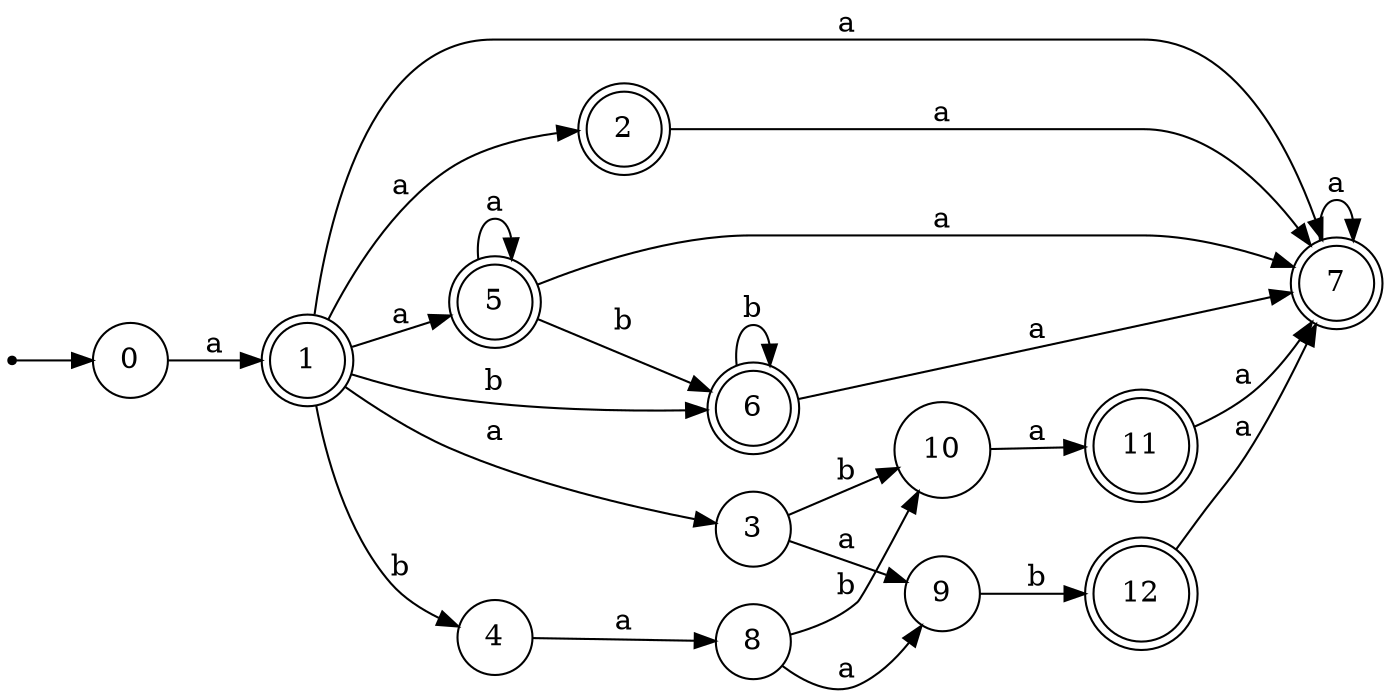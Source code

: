digraph finite_state_machine {
rankdir=LR;
size="20,20";
node [shape = point]; "dummy0"
node [shape = circle]; "0";
"dummy0" -> "0";
node [shape = doublecircle]; "1";node [shape = doublecircle]; "2";node [shape = circle]; "3";
node [shape = circle]; "4";
node [shape = doublecircle]; "5";node [shape = doublecircle]; "6";node [shape = doublecircle]; "7";node [shape = circle]; "8";
node [shape = circle]; "9";
node [shape = circle]; "10";
node [shape = doublecircle]; "11";node [shape = doublecircle]; "12";"0" -> "1" [label = "a"];
 "1" -> "2" [label = "a"];
 "1" -> "3" [label = "a"];
 "1" -> "5" [label = "a"];
 "1" -> "7" [label = "a"];
 "1" -> "4" [label = "b"];
 "1" -> "6" [label = "b"];
 "7" -> "7" [label = "a"];
 "6" -> "6" [label = "b"];
 "6" -> "7" [label = "a"];
 "5" -> "5" [label = "a"];
 "5" -> "7" [label = "a"];
 "5" -> "6" [label = "b"];
 "4" -> "8" [label = "a"];
 "8" -> "9" [label = "a"];
 "8" -> "10" [label = "b"];
 "10" -> "11" [label = "a"];
 "11" -> "7" [label = "a"];
 "9" -> "12" [label = "b"];
 "12" -> "7" [label = "a"];
 "3" -> "9" [label = "a"];
 "3" -> "10" [label = "b"];
 "2" -> "7" [label = "a"];
 }
